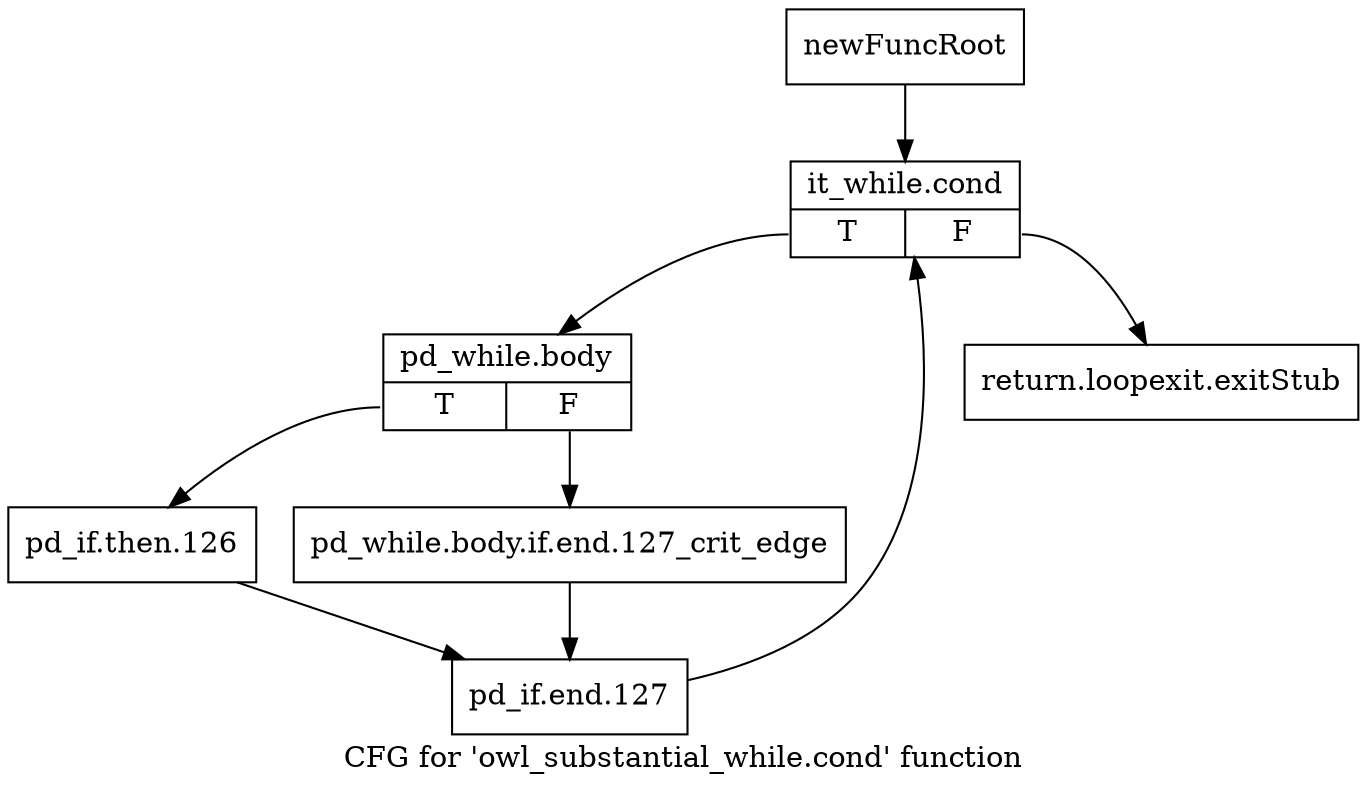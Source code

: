 digraph "CFG for 'owl_substantial_while.cond' function" {
	label="CFG for 'owl_substantial_while.cond' function";

	Node0x4150690 [shape=record,label="{newFuncRoot}"];
	Node0x4150690 -> Node0x4152e80;
	Node0x4152e30 [shape=record,label="{return.loopexit.exitStub}"];
	Node0x4152e80 [shape=record,label="{it_while.cond|{<s0>T|<s1>F}}"];
	Node0x4152e80:s0 -> Node0x4152ed0;
	Node0x4152e80:s1 -> Node0x4152e30;
	Node0x4152ed0 [shape=record,label="{pd_while.body|{<s0>T|<s1>F}}"];
	Node0x4152ed0:s0 -> Node0x4152f70;
	Node0x4152ed0:s1 -> Node0x4152f20;
	Node0x4152f20 [shape=record,label="{pd_while.body.if.end.127_crit_edge}"];
	Node0x4152f20 -> Node0x4152fc0;
	Node0x4152f70 [shape=record,label="{pd_if.then.126}"];
	Node0x4152f70 -> Node0x4152fc0;
	Node0x4152fc0 [shape=record,label="{pd_if.end.127}"];
	Node0x4152fc0 -> Node0x4152e80;
}
